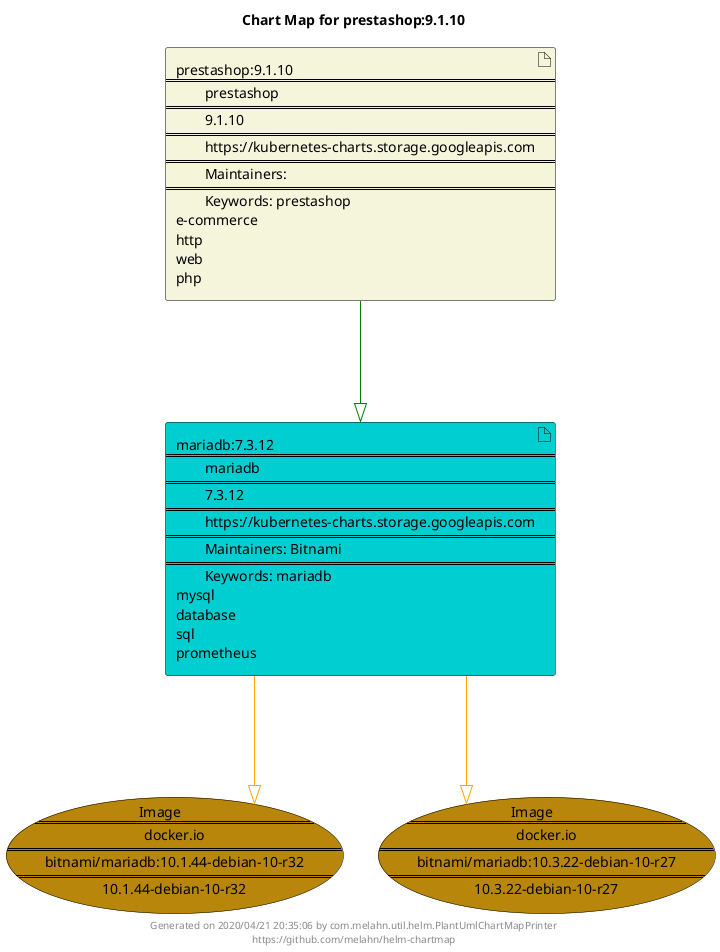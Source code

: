 @startuml
skinparam linetype ortho
skinparam backgroundColor white
skinparam usecaseBorderColor black
skinparam usecaseArrowColor LightSlateGray
skinparam artifactBorderColor black
skinparam artifactArrowColor LightSlateGray

title Chart Map for prestashop:9.1.10

'There are 2 referenced Helm Charts
artifact "mariadb:7.3.12\n====\n\tmariadb\n====\n\t7.3.12\n====\n\thttps://kubernetes-charts.storage.googleapis.com\n====\n\tMaintainers: Bitnami\n====\n\tKeywords: mariadb\nmysql\ndatabase\nsql\nprometheus" as mariadb_7_3_12 #DarkTurquoise
artifact "prestashop:9.1.10\n====\n\tprestashop\n====\n\t9.1.10\n====\n\thttps://kubernetes-charts.storage.googleapis.com\n====\n\tMaintainers: \n====\n\tKeywords: prestashop\ne-commerce\nhttp\nweb\nphp" as prestashop_9_1_10 #Beige

'There are 2 referenced Docker Images
usecase "Image\n====\n\tdocker.io\n====\n\tbitnami/mariadb:10.1.44-debian-10-r32\n====\n\t10.1.44-debian-10-r32" as docker_io_bitnami_mariadb_10_1_44_debian_10_r32 #DarkGoldenRod
usecase "Image\n====\n\tdocker.io\n====\n\tbitnami/mariadb:10.3.22-debian-10-r27\n====\n\t10.3.22-debian-10-r27" as docker_io_bitnami_mariadb_10_3_22_debian_10_r27 #DarkGoldenRod

'Chart Dependencies
prestashop_9_1_10--[#green]-|>mariadb_7_3_12
mariadb_7_3_12--[#orange]-|>docker_io_bitnami_mariadb_10_1_44_debian_10_r32
mariadb_7_3_12--[#orange]-|>docker_io_bitnami_mariadb_10_3_22_debian_10_r27

center footer Generated on 2020/04/21 20:35:06 by com.melahn.util.helm.PlantUmlChartMapPrinter\nhttps://github.com/melahn/helm-chartmap
@enduml
